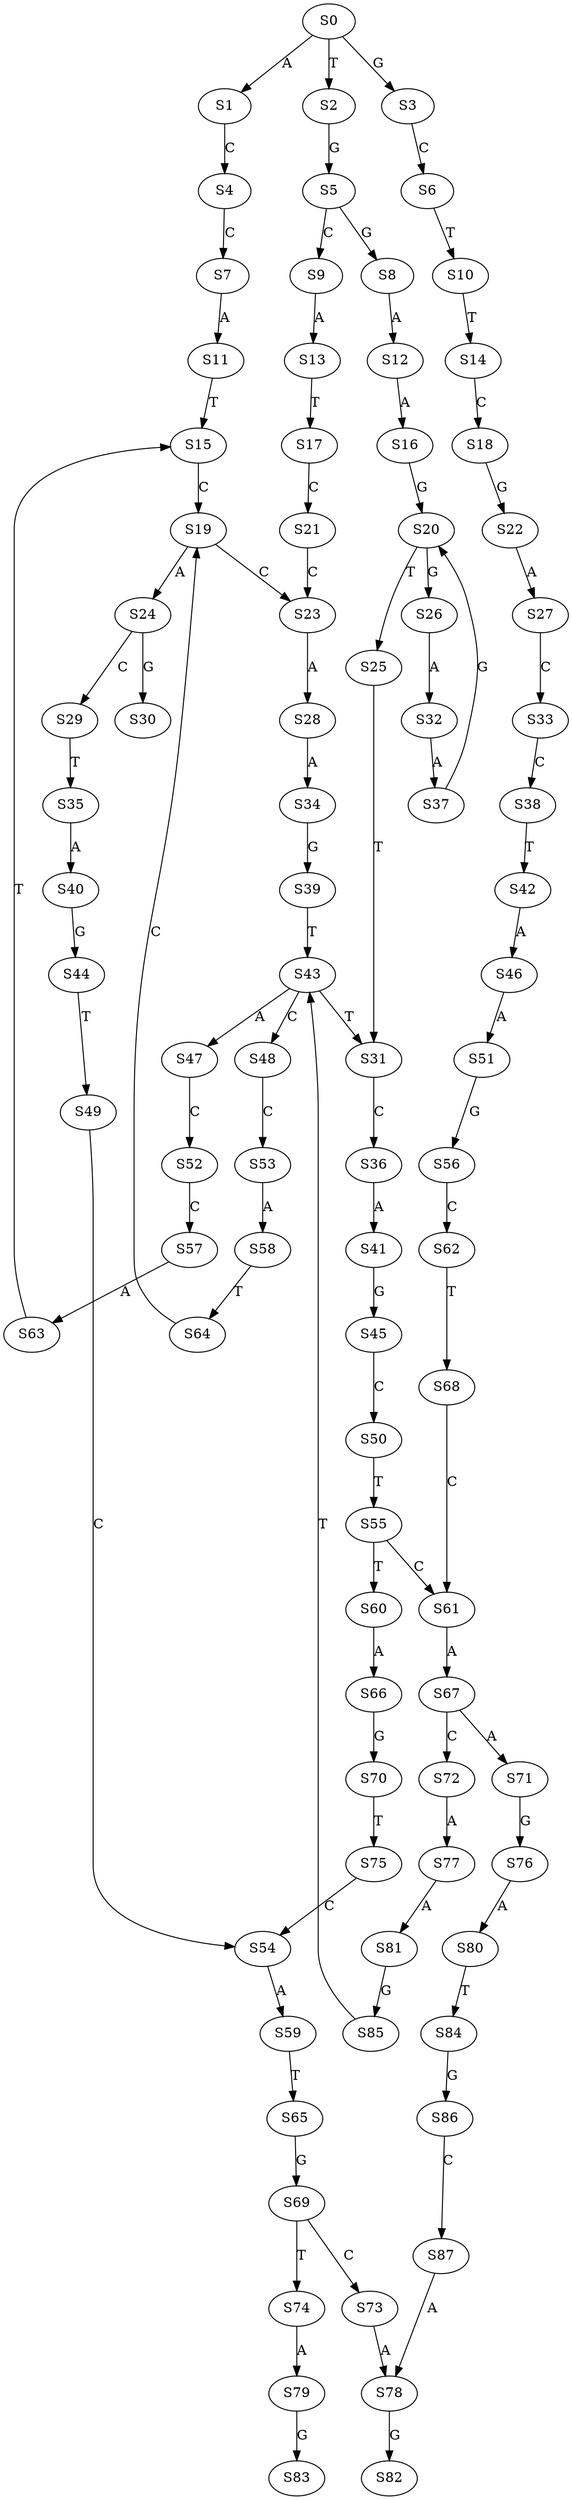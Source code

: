 strict digraph  {
	S0 -> S1 [ label = A ];
	S0 -> S2 [ label = T ];
	S0 -> S3 [ label = G ];
	S1 -> S4 [ label = C ];
	S2 -> S5 [ label = G ];
	S3 -> S6 [ label = C ];
	S4 -> S7 [ label = C ];
	S5 -> S8 [ label = G ];
	S5 -> S9 [ label = C ];
	S6 -> S10 [ label = T ];
	S7 -> S11 [ label = A ];
	S8 -> S12 [ label = A ];
	S9 -> S13 [ label = A ];
	S10 -> S14 [ label = T ];
	S11 -> S15 [ label = T ];
	S12 -> S16 [ label = A ];
	S13 -> S17 [ label = T ];
	S14 -> S18 [ label = C ];
	S15 -> S19 [ label = C ];
	S16 -> S20 [ label = G ];
	S17 -> S21 [ label = C ];
	S18 -> S22 [ label = G ];
	S19 -> S23 [ label = C ];
	S19 -> S24 [ label = A ];
	S20 -> S25 [ label = T ];
	S20 -> S26 [ label = G ];
	S21 -> S23 [ label = C ];
	S22 -> S27 [ label = A ];
	S23 -> S28 [ label = A ];
	S24 -> S29 [ label = C ];
	S24 -> S30 [ label = G ];
	S25 -> S31 [ label = T ];
	S26 -> S32 [ label = A ];
	S27 -> S33 [ label = C ];
	S28 -> S34 [ label = A ];
	S29 -> S35 [ label = T ];
	S31 -> S36 [ label = C ];
	S32 -> S37 [ label = A ];
	S33 -> S38 [ label = C ];
	S34 -> S39 [ label = G ];
	S35 -> S40 [ label = A ];
	S36 -> S41 [ label = A ];
	S37 -> S20 [ label = G ];
	S38 -> S42 [ label = T ];
	S39 -> S43 [ label = T ];
	S40 -> S44 [ label = G ];
	S41 -> S45 [ label = G ];
	S42 -> S46 [ label = A ];
	S43 -> S31 [ label = T ];
	S43 -> S47 [ label = A ];
	S43 -> S48 [ label = C ];
	S44 -> S49 [ label = T ];
	S45 -> S50 [ label = C ];
	S46 -> S51 [ label = A ];
	S47 -> S52 [ label = C ];
	S48 -> S53 [ label = C ];
	S49 -> S54 [ label = C ];
	S50 -> S55 [ label = T ];
	S51 -> S56 [ label = G ];
	S52 -> S57 [ label = C ];
	S53 -> S58 [ label = A ];
	S54 -> S59 [ label = A ];
	S55 -> S60 [ label = T ];
	S55 -> S61 [ label = C ];
	S56 -> S62 [ label = C ];
	S57 -> S63 [ label = A ];
	S58 -> S64 [ label = T ];
	S59 -> S65 [ label = T ];
	S60 -> S66 [ label = A ];
	S61 -> S67 [ label = A ];
	S62 -> S68 [ label = T ];
	S63 -> S15 [ label = T ];
	S64 -> S19 [ label = C ];
	S65 -> S69 [ label = G ];
	S66 -> S70 [ label = G ];
	S67 -> S71 [ label = A ];
	S67 -> S72 [ label = C ];
	S68 -> S61 [ label = C ];
	S69 -> S73 [ label = C ];
	S69 -> S74 [ label = T ];
	S70 -> S75 [ label = T ];
	S71 -> S76 [ label = G ];
	S72 -> S77 [ label = A ];
	S73 -> S78 [ label = A ];
	S74 -> S79 [ label = A ];
	S75 -> S54 [ label = C ];
	S76 -> S80 [ label = A ];
	S77 -> S81 [ label = A ];
	S78 -> S82 [ label = G ];
	S79 -> S83 [ label = G ];
	S80 -> S84 [ label = T ];
	S81 -> S85 [ label = G ];
	S84 -> S86 [ label = G ];
	S85 -> S43 [ label = T ];
	S86 -> S87 [ label = C ];
	S87 -> S78 [ label = A ];
}
